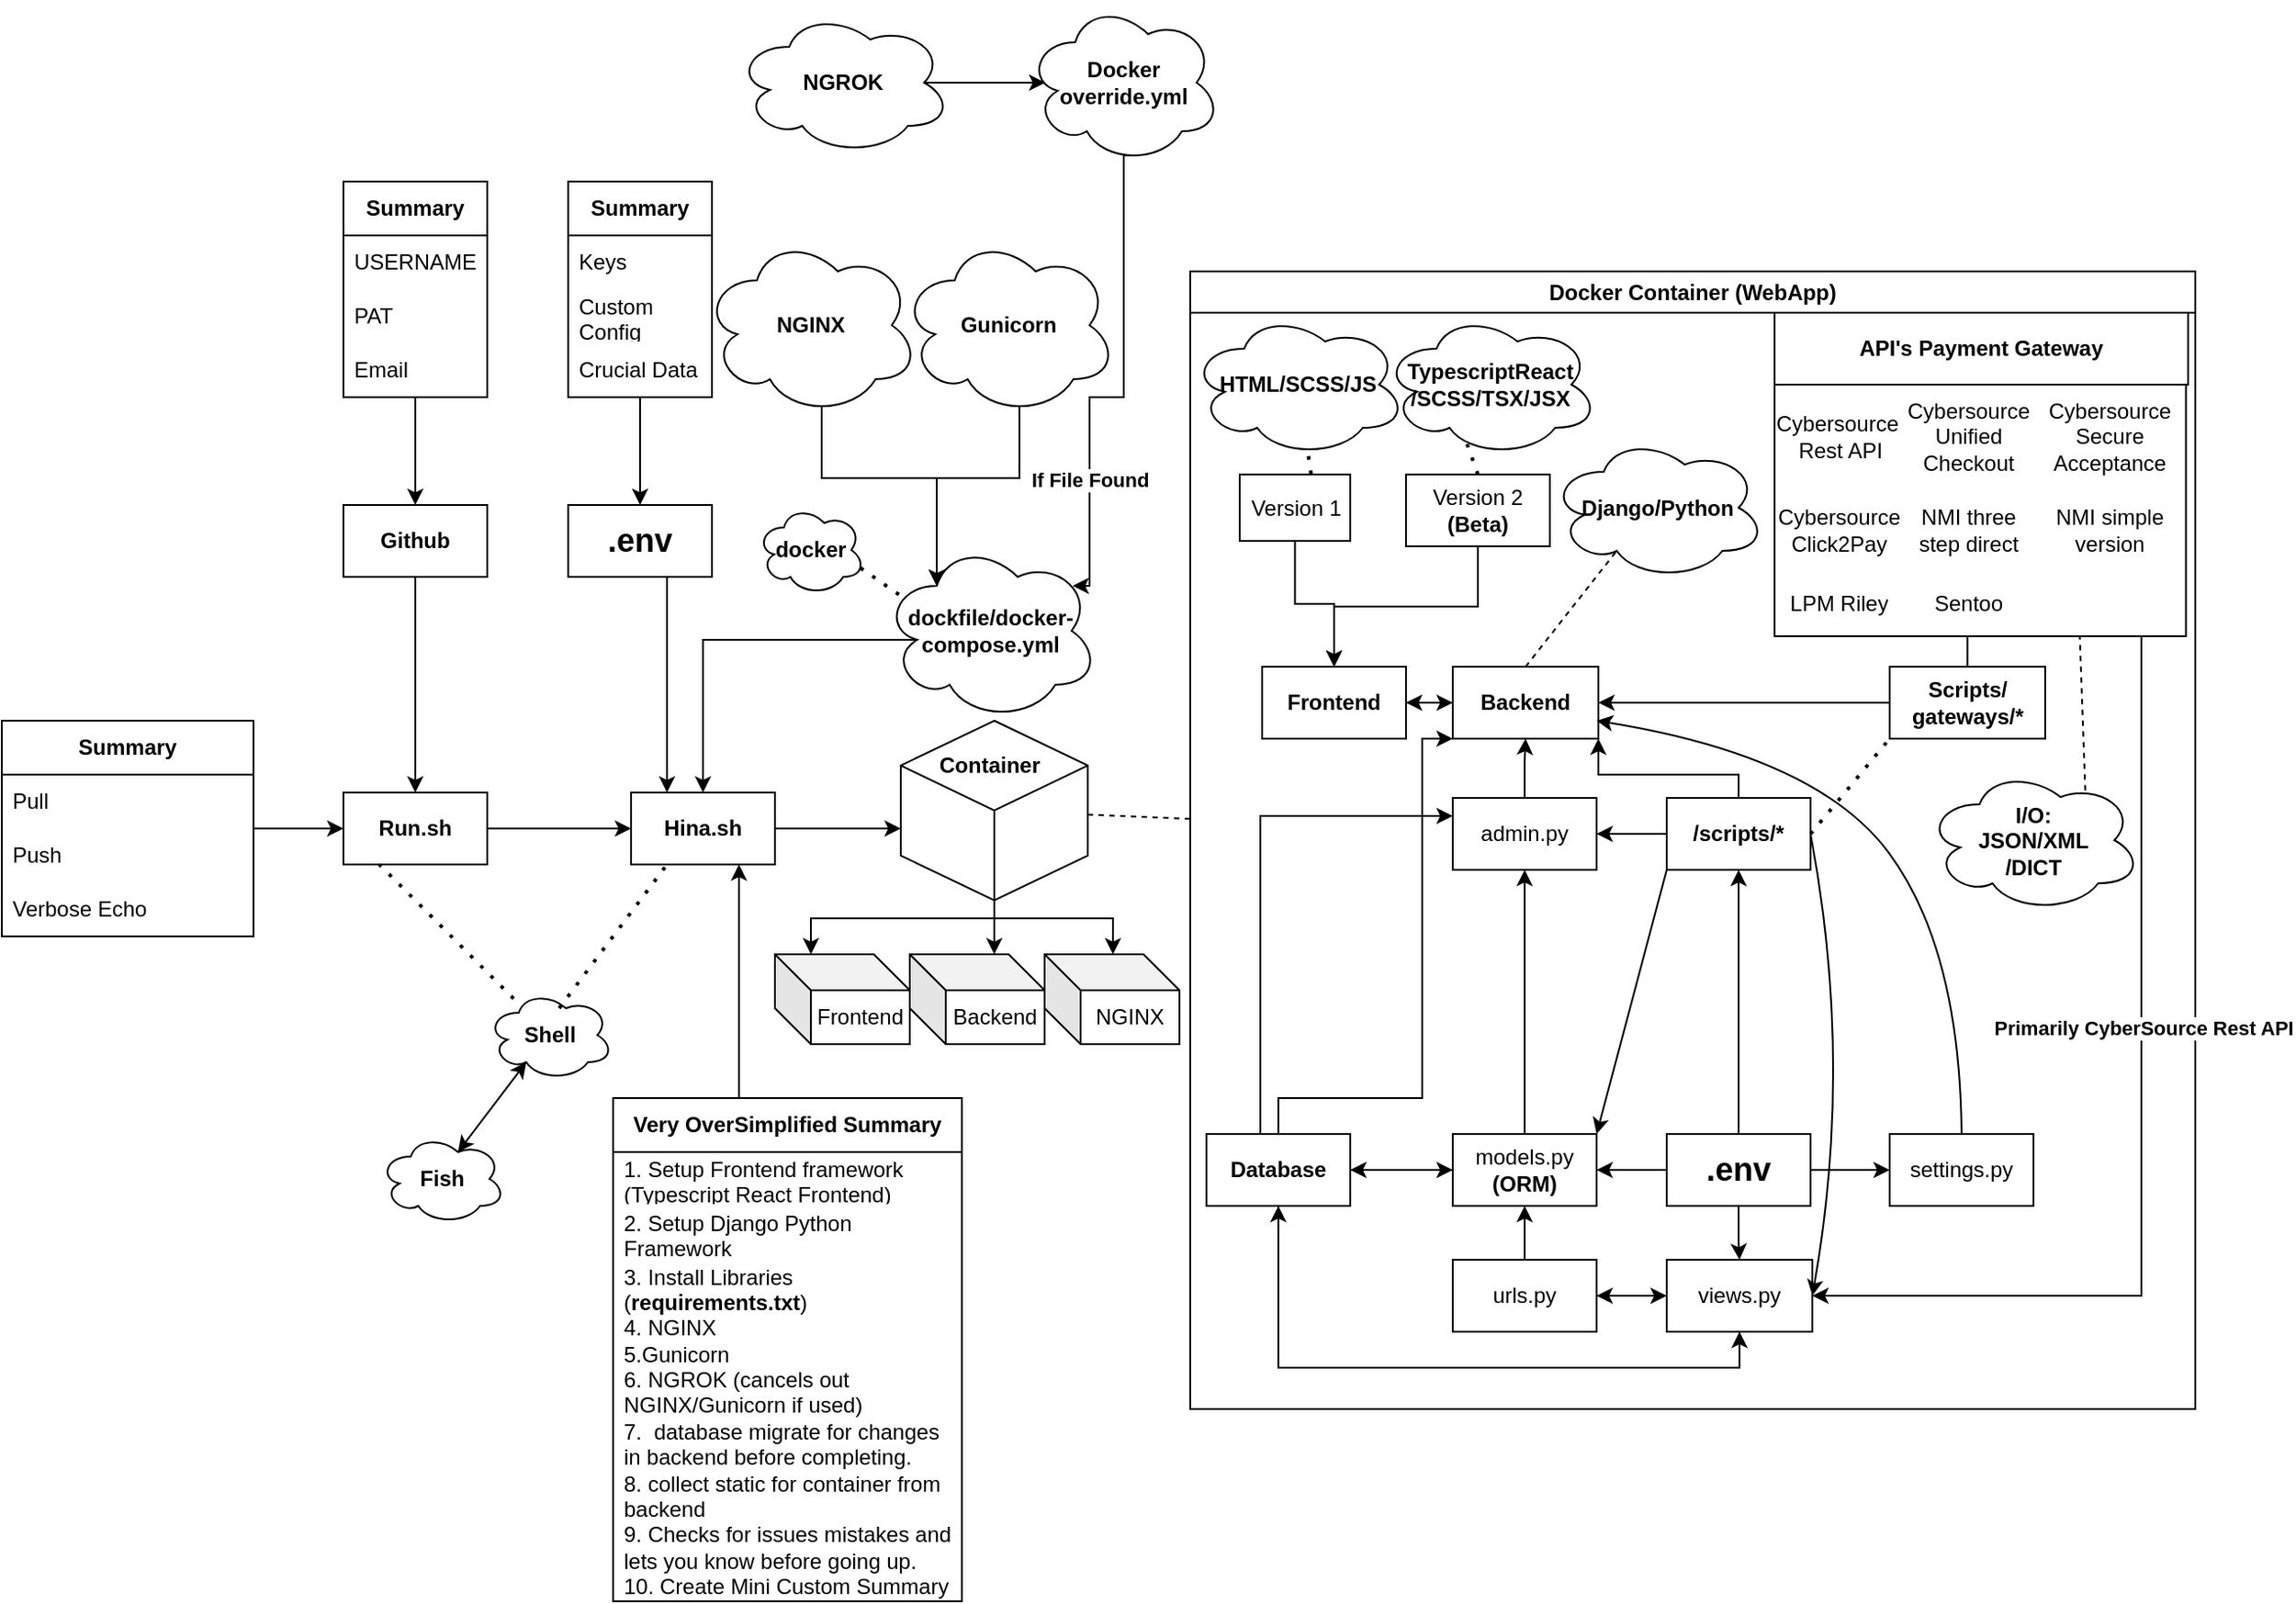 <mxfile version="24.9.0">
  <diagram name="Page-1" id="5XQCCtlT2cZZVClSk08m">
    <mxGraphModel dx="2107" dy="618" grid="1" gridSize="10" guides="1" tooltips="1" connect="1" arrows="1" fold="1" page="1" pageScale="1" pageWidth="850" pageHeight="1100" math="0" shadow="0">
      <root>
        <mxCell id="0" />
        <mxCell id="1" parent="0" />
        <mxCell id="FwX_ngY_f6qnITPpui5Y-27" style="edgeStyle=orthogonalEdgeStyle;rounded=0;orthogonalLoop=1;jettySize=auto;html=1;entryX=0.25;entryY=0;entryDx=0;entryDy=0;" edge="1" parent="1" source="FwX_ngY_f6qnITPpui5Y-18" target="FwX_ngY_f6qnITPpui5Y-150">
          <mxGeometry relative="1" as="geometry">
            <mxPoint x="-457" y="471" as="targetPoint" />
            <Array as="points">
              <mxPoint x="-450" y="430" />
              <mxPoint x="-450" y="430" />
            </Array>
          </mxGeometry>
        </mxCell>
        <mxCell id="FwX_ngY_f6qnITPpui5Y-18" value="&lt;div&gt;&lt;b&gt;&lt;font style=&quot;font-size: 18px;&quot;&gt;.env&lt;/font&gt;&lt;/b&gt;&lt;/div&gt;" style="rounded=0;whiteSpace=wrap;html=1;" vertex="1" parent="1">
          <mxGeometry x="-505" y="310" width="80" height="40" as="geometry" />
        </mxCell>
        <mxCell id="FwX_ngY_f6qnITPpui5Y-21" style="edgeStyle=orthogonalEdgeStyle;rounded=0;orthogonalLoop=1;jettySize=auto;html=1;" edge="1" parent="1" source="FwX_ngY_f6qnITPpui5Y-19">
          <mxGeometry relative="1" as="geometry">
            <mxPoint x="-470" y="490" as="targetPoint" />
          </mxGeometry>
        </mxCell>
        <mxCell id="FwX_ngY_f6qnITPpui5Y-19" value="&lt;b&gt;Run.sh&lt;/b&gt;" style="rounded=0;whiteSpace=wrap;html=1;" vertex="1" parent="1">
          <mxGeometry x="-630" y="470" width="80" height="40" as="geometry" />
        </mxCell>
        <mxCell id="FwX_ngY_f6qnITPpui5Y-203" style="edgeStyle=orthogonalEdgeStyle;rounded=0;orthogonalLoop=1;jettySize=auto;html=1;entryX=0.5;entryY=0;entryDx=0;entryDy=0;" edge="1" parent="1" source="FwX_ngY_f6qnITPpui5Y-20" target="FwX_ngY_f6qnITPpui5Y-19">
          <mxGeometry relative="1" as="geometry">
            <mxPoint x="-450" y="470" as="targetPoint" />
          </mxGeometry>
        </mxCell>
        <mxCell id="FwX_ngY_f6qnITPpui5Y-20" value="&lt;div&gt;&lt;b&gt;Github&lt;/b&gt;&lt;/div&gt;" style="rounded=0;whiteSpace=wrap;html=1;" vertex="1" parent="1">
          <mxGeometry x="-630" y="310" width="80" height="40" as="geometry" />
        </mxCell>
        <mxCell id="FwX_ngY_f6qnITPpui5Y-198" style="edgeStyle=orthogonalEdgeStyle;rounded=0;orthogonalLoop=1;jettySize=auto;html=1;entryX=0.75;entryY=1;entryDx=0;entryDy=0;" edge="1" parent="1" source="FwX_ngY_f6qnITPpui5Y-31" target="FwX_ngY_f6qnITPpui5Y-150">
          <mxGeometry relative="1" as="geometry">
            <Array as="points">
              <mxPoint x="-410" y="580" />
              <mxPoint x="-410" y="580" />
            </Array>
          </mxGeometry>
        </mxCell>
        <mxCell id="FwX_ngY_f6qnITPpui5Y-31" value="&lt;b&gt;Very OverSimplified Summary&lt;/b&gt;" style="swimlane;fontStyle=0;childLayout=stackLayout;horizontal=1;startSize=30;horizontalStack=0;resizeParent=1;resizeParentMax=0;resizeLast=0;collapsible=1;marginBottom=0;whiteSpace=wrap;html=1;" vertex="1" parent="1">
          <mxGeometry x="-480" y="640" width="194" height="280" as="geometry" />
        </mxCell>
        <mxCell id="FwX_ngY_f6qnITPpui5Y-32" value="1. Setup Frontend framework (Typescript React Frontend)" style="text;strokeColor=none;fillColor=none;align=left;verticalAlign=middle;spacingLeft=4;spacingRight=4;overflow=hidden;points=[[0,0.5],[1,0.5]];portConstraint=eastwest;rotatable=0;whiteSpace=wrap;html=1;" vertex="1" parent="FwX_ngY_f6qnITPpui5Y-31">
          <mxGeometry y="30" width="194" height="30" as="geometry" />
        </mxCell>
        <mxCell id="FwX_ngY_f6qnITPpui5Y-33" value="2. Setup Django Python Framework" style="text;strokeColor=none;fillColor=none;align=left;verticalAlign=middle;spacingLeft=4;spacingRight=4;overflow=hidden;points=[[0,0.5],[1,0.5]];portConstraint=eastwest;rotatable=0;whiteSpace=wrap;html=1;" vertex="1" parent="FwX_ngY_f6qnITPpui5Y-31">
          <mxGeometry y="60" width="194" height="30" as="geometry" />
        </mxCell>
        <mxCell id="FwX_ngY_f6qnITPpui5Y-34" value="3. Install Libraries (&lt;b&gt;requirements.txt&lt;/b&gt;)&lt;br&gt;4. NGINX&lt;div&gt;5.Gunicorn&lt;/div&gt;&lt;div&gt;6. NGROK (cancels out NGINX/Gunicorn if used)&lt;/div&gt;&lt;div&gt;7.&amp;nbsp;&lt;span style=&quot;background-color: initial;&quot;&gt;&amp;nbsp;&lt;/span&gt;&lt;span style=&quot;background-color: initial;&quot;&gt;database migrate for changes in backend before completing.&lt;/span&gt;&lt;/div&gt;&lt;div&gt;8. collect static for container from backend&lt;/div&gt;&lt;div&gt;9. Checks for issues mistakes and lets you know before going up.&lt;/div&gt;&lt;div&gt;&lt;span style=&quot;background-color: initial;&quot;&gt;10. Create Mini Custom Summary at the end.&lt;/span&gt;&lt;/div&gt;" style="text;strokeColor=none;fillColor=none;align=left;verticalAlign=middle;spacingLeft=4;spacingRight=4;overflow=hidden;points=[[0,0.5],[1,0.5]];portConstraint=eastwest;rotatable=0;whiteSpace=wrap;html=1;" vertex="1" parent="FwX_ngY_f6qnITPpui5Y-31">
          <mxGeometry y="90" width="194" height="190" as="geometry" />
        </mxCell>
        <mxCell id="FwX_ngY_f6qnITPpui5Y-38" value="Docker Container (WebApp)" style="swimlane;whiteSpace=wrap;html=1;" vertex="1" parent="1">
          <mxGeometry x="-159" y="180" width="559" height="633" as="geometry" />
        </mxCell>
        <mxCell id="FwX_ngY_f6qnITPpui5Y-135" style="edgeStyle=orthogonalEdgeStyle;rounded=0;orthogonalLoop=1;jettySize=auto;html=1;" edge="1" parent="FwX_ngY_f6qnITPpui5Y-38" source="FwX_ngY_f6qnITPpui5Y-2" target="FwX_ngY_f6qnITPpui5Y-4">
          <mxGeometry relative="1" as="geometry" />
        </mxCell>
        <mxCell id="FwX_ngY_f6qnITPpui5Y-2" value="&lt;div&gt;Version 2&lt;br&gt;&lt;b&gt;(Beta)&lt;/b&gt;&lt;/div&gt;" style="rounded=0;whiteSpace=wrap;html=1;" vertex="1" parent="FwX_ngY_f6qnITPpui5Y-38">
          <mxGeometry x="120" y="113" width="80" height="40" as="geometry" />
        </mxCell>
        <mxCell id="FwX_ngY_f6qnITPpui5Y-140" style="edgeStyle=orthogonalEdgeStyle;rounded=0;orthogonalLoop=1;jettySize=auto;html=1;entryX=0;entryY=0.5;entryDx=0;entryDy=0;" edge="1" parent="FwX_ngY_f6qnITPpui5Y-38" source="FwX_ngY_f6qnITPpui5Y-4" target="FwX_ngY_f6qnITPpui5Y-8">
          <mxGeometry relative="1" as="geometry" />
        </mxCell>
        <mxCell id="FwX_ngY_f6qnITPpui5Y-4" value="&lt;b&gt;Frontend&lt;br&gt;&lt;/b&gt;" style="rounded=0;whiteSpace=wrap;html=1;" vertex="1" parent="FwX_ngY_f6qnITPpui5Y-38">
          <mxGeometry x="40" y="220" width="80" height="40" as="geometry" />
        </mxCell>
        <mxCell id="FwX_ngY_f6qnITPpui5Y-136" style="edgeStyle=orthogonalEdgeStyle;rounded=0;orthogonalLoop=1;jettySize=auto;html=1;entryX=0.5;entryY=0;entryDx=0;entryDy=0;" edge="1" parent="FwX_ngY_f6qnITPpui5Y-38" source="FwX_ngY_f6qnITPpui5Y-5" target="FwX_ngY_f6qnITPpui5Y-4">
          <mxGeometry relative="1" as="geometry" />
        </mxCell>
        <mxCell id="FwX_ngY_f6qnITPpui5Y-5" value="&lt;div&gt;Version 1&lt;/div&gt;" style="rounded=0;whiteSpace=wrap;html=1;" vertex="1" parent="FwX_ngY_f6qnITPpui5Y-38">
          <mxGeometry x="27.5" y="113" width="61.5" height="37" as="geometry" />
        </mxCell>
        <mxCell id="FwX_ngY_f6qnITPpui5Y-111" style="edgeStyle=orthogonalEdgeStyle;rounded=0;orthogonalLoop=1;jettySize=auto;html=1;entryX=0.5;entryY=1;entryDx=0;entryDy=0;" edge="1" parent="FwX_ngY_f6qnITPpui5Y-38" source="FwX_ngY_f6qnITPpui5Y-7" target="FwX_ngY_f6qnITPpui5Y-15">
          <mxGeometry relative="1" as="geometry" />
        </mxCell>
        <mxCell id="FwX_ngY_f6qnITPpui5Y-112" style="edgeStyle=orthogonalEdgeStyle;rounded=0;orthogonalLoop=1;jettySize=auto;html=1;" edge="1" parent="FwX_ngY_f6qnITPpui5Y-38" source="FwX_ngY_f6qnITPpui5Y-7" target="FwX_ngY_f6qnITPpui5Y-106">
          <mxGeometry relative="1" as="geometry" />
        </mxCell>
        <mxCell id="FwX_ngY_f6qnITPpui5Y-7" value="urls.py" style="rounded=0;whiteSpace=wrap;html=1;" vertex="1" parent="FwX_ngY_f6qnITPpui5Y-38">
          <mxGeometry x="146" y="550" width="80" height="40" as="geometry" />
        </mxCell>
        <mxCell id="FwX_ngY_f6qnITPpui5Y-141" style="edgeStyle=orthogonalEdgeStyle;rounded=0;orthogonalLoop=1;jettySize=auto;html=1;entryX=1;entryY=0.5;entryDx=0;entryDy=0;" edge="1" parent="FwX_ngY_f6qnITPpui5Y-38" source="FwX_ngY_f6qnITPpui5Y-8" target="FwX_ngY_f6qnITPpui5Y-4">
          <mxGeometry relative="1" as="geometry" />
        </mxCell>
        <mxCell id="FwX_ngY_f6qnITPpui5Y-8" value="&lt;div&gt;&lt;b&gt;Backend&lt;/b&gt;&lt;/div&gt;" style="rounded=0;whiteSpace=wrap;html=1;" vertex="1" parent="FwX_ngY_f6qnITPpui5Y-38">
          <mxGeometry x="146" y="220" width="81" height="40" as="geometry" />
        </mxCell>
        <mxCell id="FwX_ngY_f6qnITPpui5Y-133" style="edgeStyle=orthogonalEdgeStyle;rounded=0;orthogonalLoop=1;jettySize=auto;html=1;" edge="1" parent="FwX_ngY_f6qnITPpui5Y-38" source="FwX_ngY_f6qnITPpui5Y-9" target="FwX_ngY_f6qnITPpui5Y-8">
          <mxGeometry relative="1" as="geometry" />
        </mxCell>
        <mxCell id="FwX_ngY_f6qnITPpui5Y-145" value="" style="edgeStyle=orthogonalEdgeStyle;rounded=0;orthogonalLoop=1;jettySize=auto;html=1;" edge="1" parent="FwX_ngY_f6qnITPpui5Y-38" source="FwX_ngY_f6qnITPpui5Y-9">
          <mxGeometry relative="1" as="geometry">
            <mxPoint x="432.286" y="150" as="targetPoint" />
          </mxGeometry>
        </mxCell>
        <mxCell id="FwX_ngY_f6qnITPpui5Y-9" value="&lt;div&gt;&lt;b&gt;Scripts/&lt;/b&gt;&lt;/div&gt;&lt;div&gt;&lt;b&gt;gateways/*&lt;/b&gt;&lt;/div&gt;" style="rounded=0;whiteSpace=wrap;html=1;" vertex="1" parent="FwX_ngY_f6qnITPpui5Y-38">
          <mxGeometry x="389" y="220" width="86.5" height="40" as="geometry" />
        </mxCell>
        <mxCell id="FwX_ngY_f6qnITPpui5Y-98" style="edgeStyle=orthogonalEdgeStyle;rounded=0;orthogonalLoop=1;jettySize=auto;html=1;entryX=0.5;entryY=1;entryDx=0;entryDy=0;" edge="1" parent="FwX_ngY_f6qnITPpui5Y-38" source="FwX_ngY_f6qnITPpui5Y-15" target="FwX_ngY_f6qnITPpui5Y-97">
          <mxGeometry relative="1" as="geometry" />
        </mxCell>
        <mxCell id="FwX_ngY_f6qnITPpui5Y-104" style="edgeStyle=orthogonalEdgeStyle;rounded=0;orthogonalLoop=1;jettySize=auto;html=1;entryX=1;entryY=0.5;entryDx=0;entryDy=0;" edge="1" parent="FwX_ngY_f6qnITPpui5Y-38" source="FwX_ngY_f6qnITPpui5Y-15" target="FwX_ngY_f6qnITPpui5Y-17">
          <mxGeometry relative="1" as="geometry" />
        </mxCell>
        <mxCell id="FwX_ngY_f6qnITPpui5Y-15" value="&lt;div&gt;models.py&lt;br&gt;&lt;b&gt;(ORM)&lt;/b&gt;&lt;br&gt;&lt;/div&gt;" style="rounded=0;whiteSpace=wrap;html=1;" vertex="1" parent="FwX_ngY_f6qnITPpui5Y-38">
          <mxGeometry x="146" y="480" width="80" height="40" as="geometry" />
        </mxCell>
        <mxCell id="FwX_ngY_f6qnITPpui5Y-77" value="" style="group" vertex="1" connectable="0" parent="FwX_ngY_f6qnITPpui5Y-38">
          <mxGeometry x="299" y="23" width="230" height="190" as="geometry" />
        </mxCell>
        <mxCell id="FwX_ngY_f6qnITPpui5Y-12" value="&lt;div&gt;&lt;b&gt;API&#39;s Payment Gateway&lt;/b&gt;&lt;/div&gt;" style="rounded=0;whiteSpace=wrap;html=1;" vertex="1" parent="FwX_ngY_f6qnITPpui5Y-77">
          <mxGeometry x="26" width="230.0" height="40" as="geometry" />
        </mxCell>
        <mxCell id="FwX_ngY_f6qnITPpui5Y-64" value="" style="shape=table;html=1;whiteSpace=wrap;startSize=0;container=1;collapsible=0;childLayout=tableLayout;columnLines=0;rowLines=0;fontSize=16;strokeColor=default;" vertex="1" parent="FwX_ngY_f6qnITPpui5Y-77">
          <mxGeometry x="26" y="40" width="228.796" height="140" as="geometry" />
        </mxCell>
        <mxCell id="FwX_ngY_f6qnITPpui5Y-65" value="" style="shape=tableRow;horizontal=0;startSize=0;swimlaneHead=0;swimlaneBody=0;top=0;left=0;bottom=0;right=0;collapsible=0;dropTarget=0;fillColor=none;points=[[0,0.5],[1,0.5]];portConstraint=eastwest;fontSize=16;strokeColor=inherit;" vertex="1" parent="FwX_ngY_f6qnITPpui5Y-64">
          <mxGeometry width="228.796" height="58" as="geometry" />
        </mxCell>
        <mxCell id="FwX_ngY_f6qnITPpui5Y-66" value="Cybersource&amp;nbsp;&lt;div&gt;Rest API&lt;/div&gt;" style="shape=partialRectangle;html=1;whiteSpace=wrap;connectable=0;fillColor=none;top=0;left=0;bottom=0;right=0;overflow=hidden;fontSize=12;strokeColor=inherit;" vertex="1" parent="FwX_ngY_f6qnITPpui5Y-65">
          <mxGeometry width="72" height="58" as="geometry">
            <mxRectangle width="72" height="58" as="alternateBounds" />
          </mxGeometry>
        </mxCell>
        <mxCell id="FwX_ngY_f6qnITPpui5Y-67" value="Cybersource Unified Checkout" style="shape=partialRectangle;html=1;whiteSpace=wrap;connectable=0;fillColor=none;top=0;left=0;bottom=0;right=0;overflow=hidden;fontSize=12;strokeColor=inherit;" vertex="1" parent="FwX_ngY_f6qnITPpui5Y-65">
          <mxGeometry x="72" width="72" height="58" as="geometry">
            <mxRectangle width="72" height="58" as="alternateBounds" />
          </mxGeometry>
        </mxCell>
        <mxCell id="FwX_ngY_f6qnITPpui5Y-68" value="Cybersource Secure Acceptance" style="shape=partialRectangle;html=1;whiteSpace=wrap;connectable=0;fillColor=none;top=0;left=0;bottom=0;right=0;overflow=hidden;fontSize=12;strokeColor=inherit;" vertex="1" parent="FwX_ngY_f6qnITPpui5Y-65">
          <mxGeometry x="144" width="85" height="58" as="geometry">
            <mxRectangle width="85" height="58" as="alternateBounds" />
          </mxGeometry>
        </mxCell>
        <mxCell id="FwX_ngY_f6qnITPpui5Y-69" value="" style="shape=tableRow;horizontal=0;startSize=0;swimlaneHead=0;swimlaneBody=0;top=0;left=0;bottom=0;right=0;collapsible=0;dropTarget=0;fillColor=none;points=[[0,0.5],[1,0.5]];portConstraint=eastwest;fontSize=16;strokeColor=inherit;" vertex="1" parent="FwX_ngY_f6qnITPpui5Y-64">
          <mxGeometry y="58" width="228.796" height="46" as="geometry" />
        </mxCell>
        <mxCell id="FwX_ngY_f6qnITPpui5Y-70" value="Cybersource Click2Pay" style="shape=partialRectangle;html=1;whiteSpace=wrap;connectable=0;fillColor=none;top=0;left=0;bottom=0;right=0;overflow=hidden;fontSize=12;strokeColor=inherit;" vertex="1" parent="FwX_ngY_f6qnITPpui5Y-69">
          <mxGeometry width="72" height="46" as="geometry">
            <mxRectangle width="72" height="46" as="alternateBounds" />
          </mxGeometry>
        </mxCell>
        <mxCell id="FwX_ngY_f6qnITPpui5Y-71" value="NMI three step direct" style="shape=partialRectangle;html=1;whiteSpace=wrap;connectable=0;fillColor=none;top=0;left=0;bottom=0;right=0;overflow=hidden;fontSize=12;strokeColor=inherit;" vertex="1" parent="FwX_ngY_f6qnITPpui5Y-69">
          <mxGeometry x="72" width="72" height="46" as="geometry">
            <mxRectangle width="72" height="46" as="alternateBounds" />
          </mxGeometry>
        </mxCell>
        <mxCell id="FwX_ngY_f6qnITPpui5Y-72" value="NMI simple version" style="shape=partialRectangle;html=1;whiteSpace=wrap;connectable=0;fillColor=none;top=0;left=0;bottom=0;right=0;overflow=hidden;fontSize=12;strokeColor=inherit;" vertex="1" parent="FwX_ngY_f6qnITPpui5Y-69">
          <mxGeometry x="144" width="85" height="46" as="geometry">
            <mxRectangle width="85" height="46" as="alternateBounds" />
          </mxGeometry>
        </mxCell>
        <mxCell id="FwX_ngY_f6qnITPpui5Y-73" value="" style="shape=tableRow;horizontal=0;startSize=0;swimlaneHead=0;swimlaneBody=0;top=0;left=0;bottom=0;right=0;collapsible=0;dropTarget=0;fillColor=none;points=[[0,0.5],[1,0.5]];portConstraint=eastwest;fontSize=16;strokeColor=inherit;" vertex="1" parent="FwX_ngY_f6qnITPpui5Y-64">
          <mxGeometry y="104" width="228.796" height="36" as="geometry" />
        </mxCell>
        <mxCell id="FwX_ngY_f6qnITPpui5Y-74" value="LPM Riley" style="shape=partialRectangle;html=1;whiteSpace=wrap;connectable=0;fillColor=none;top=0;left=0;bottom=0;right=0;overflow=hidden;fontSize=12;strokeColor=inherit;" vertex="1" parent="FwX_ngY_f6qnITPpui5Y-73">
          <mxGeometry width="72" height="36" as="geometry">
            <mxRectangle width="72" height="36" as="alternateBounds" />
          </mxGeometry>
        </mxCell>
        <mxCell id="FwX_ngY_f6qnITPpui5Y-75" value="Sentoo" style="shape=partialRectangle;html=1;whiteSpace=wrap;connectable=0;fillColor=none;top=0;left=0;bottom=0;right=0;overflow=hidden;fontSize=12;strokeColor=inherit;" vertex="1" parent="FwX_ngY_f6qnITPpui5Y-73">
          <mxGeometry x="72" width="72" height="36" as="geometry">
            <mxRectangle width="72" height="36" as="alternateBounds" />
          </mxGeometry>
        </mxCell>
        <mxCell id="FwX_ngY_f6qnITPpui5Y-76" value="" style="shape=partialRectangle;html=1;whiteSpace=wrap;connectable=0;fillColor=none;top=0;left=0;bottom=0;right=0;overflow=hidden;fontSize=12;strokeColor=inherit;" vertex="1" parent="FwX_ngY_f6qnITPpui5Y-73">
          <mxGeometry x="144" width="85" height="36" as="geometry">
            <mxRectangle width="85" height="36" as="alternateBounds" />
          </mxGeometry>
        </mxCell>
        <mxCell id="FwX_ngY_f6qnITPpui5Y-103" style="edgeStyle=orthogonalEdgeStyle;rounded=0;orthogonalLoop=1;jettySize=auto;html=1;entryX=0;entryY=0.5;entryDx=0;entryDy=0;" edge="1" parent="FwX_ngY_f6qnITPpui5Y-38" source="FwX_ngY_f6qnITPpui5Y-17" target="FwX_ngY_f6qnITPpui5Y-15">
          <mxGeometry relative="1" as="geometry" />
        </mxCell>
        <mxCell id="FwX_ngY_f6qnITPpui5Y-182" style="edgeStyle=orthogonalEdgeStyle;rounded=0;orthogonalLoop=1;jettySize=auto;html=1;entryX=0.5;entryY=1;entryDx=0;entryDy=0;" edge="1" parent="FwX_ngY_f6qnITPpui5Y-38" source="FwX_ngY_f6qnITPpui5Y-17" target="FwX_ngY_f6qnITPpui5Y-106">
          <mxGeometry relative="1" as="geometry">
            <Array as="points">
              <mxPoint x="49" y="610" />
              <mxPoint x="306" y="610" />
            </Array>
          </mxGeometry>
        </mxCell>
        <mxCell id="FwX_ngY_f6qnITPpui5Y-183" style="edgeStyle=orthogonalEdgeStyle;rounded=0;orthogonalLoop=1;jettySize=auto;html=1;entryX=0;entryY=0.25;entryDx=0;entryDy=0;" edge="1" parent="FwX_ngY_f6qnITPpui5Y-38" source="FwX_ngY_f6qnITPpui5Y-17" target="FwX_ngY_f6qnITPpui5Y-97">
          <mxGeometry relative="1" as="geometry">
            <Array as="points">
              <mxPoint x="39" y="303" />
            </Array>
          </mxGeometry>
        </mxCell>
        <mxCell id="FwX_ngY_f6qnITPpui5Y-184" style="edgeStyle=orthogonalEdgeStyle;rounded=0;orthogonalLoop=1;jettySize=auto;html=1;entryX=0;entryY=1;entryDx=0;entryDy=0;" edge="1" parent="FwX_ngY_f6qnITPpui5Y-38" source="FwX_ngY_f6qnITPpui5Y-17" target="FwX_ngY_f6qnITPpui5Y-8">
          <mxGeometry relative="1" as="geometry">
            <Array as="points">
              <mxPoint x="49" y="460" />
              <mxPoint x="129" y="460" />
              <mxPoint x="129" y="260" />
            </Array>
          </mxGeometry>
        </mxCell>
        <mxCell id="FwX_ngY_f6qnITPpui5Y-17" value="&lt;b&gt;Database&lt;/b&gt;" style="rounded=0;whiteSpace=wrap;html=1;" vertex="1" parent="FwX_ngY_f6qnITPpui5Y-38">
          <mxGeometry x="9" y="480" width="80" height="40" as="geometry" />
        </mxCell>
        <mxCell id="FwX_ngY_f6qnITPpui5Y-110" style="edgeStyle=orthogonalEdgeStyle;rounded=0;orthogonalLoop=1;jettySize=auto;html=1;entryX=0.5;entryY=1;entryDx=0;entryDy=0;" edge="1" parent="FwX_ngY_f6qnITPpui5Y-38" source="FwX_ngY_f6qnITPpui5Y-97" target="FwX_ngY_f6qnITPpui5Y-8">
          <mxGeometry relative="1" as="geometry" />
        </mxCell>
        <mxCell id="FwX_ngY_f6qnITPpui5Y-97" value="&lt;div&gt;admin.py&lt;/div&gt;" style="rounded=0;whiteSpace=wrap;html=1;" vertex="1" parent="FwX_ngY_f6qnITPpui5Y-38">
          <mxGeometry x="146" y="293" width="80" height="40" as="geometry" />
        </mxCell>
        <mxCell id="FwX_ngY_f6qnITPpui5Y-114" style="edgeStyle=orthogonalEdgeStyle;rounded=0;orthogonalLoop=1;jettySize=auto;html=1;entryX=1;entryY=0.5;entryDx=0;entryDy=0;" edge="1" parent="FwX_ngY_f6qnITPpui5Y-38" source="FwX_ngY_f6qnITPpui5Y-101" target="FwX_ngY_f6qnITPpui5Y-15">
          <mxGeometry relative="1" as="geometry" />
        </mxCell>
        <mxCell id="FwX_ngY_f6qnITPpui5Y-115" style="edgeStyle=orthogonalEdgeStyle;rounded=0;orthogonalLoop=1;jettySize=auto;html=1;entryX=0.5;entryY=0;entryDx=0;entryDy=0;" edge="1" parent="FwX_ngY_f6qnITPpui5Y-38" source="FwX_ngY_f6qnITPpui5Y-101" target="FwX_ngY_f6qnITPpui5Y-106">
          <mxGeometry relative="1" as="geometry" />
        </mxCell>
        <mxCell id="FwX_ngY_f6qnITPpui5Y-116" value="" style="edgeStyle=orthogonalEdgeStyle;rounded=0;orthogonalLoop=1;jettySize=auto;html=1;" edge="1" parent="FwX_ngY_f6qnITPpui5Y-38" source="FwX_ngY_f6qnITPpui5Y-101" target="FwX_ngY_f6qnITPpui5Y-108">
          <mxGeometry relative="1" as="geometry" />
        </mxCell>
        <mxCell id="FwX_ngY_f6qnITPpui5Y-120" value="" style="edgeStyle=orthogonalEdgeStyle;rounded=0;orthogonalLoop=1;jettySize=auto;html=1;" edge="1" parent="FwX_ngY_f6qnITPpui5Y-38" source="FwX_ngY_f6qnITPpui5Y-101" target="FwX_ngY_f6qnITPpui5Y-107">
          <mxGeometry relative="1" as="geometry">
            <mxPoint x="385" y="500" as="targetPoint" />
          </mxGeometry>
        </mxCell>
        <mxCell id="FwX_ngY_f6qnITPpui5Y-101" value="&lt;div&gt;&lt;b&gt;&lt;font style=&quot;font-size: 18px;&quot;&gt;.env&lt;/font&gt;&lt;/b&gt;&lt;/div&gt;" style="rounded=0;whiteSpace=wrap;html=1;" vertex="1" parent="FwX_ngY_f6qnITPpui5Y-38">
          <mxGeometry x="265" y="480" width="80" height="40" as="geometry" />
        </mxCell>
        <mxCell id="FwX_ngY_f6qnITPpui5Y-113" style="edgeStyle=orthogonalEdgeStyle;rounded=0;orthogonalLoop=1;jettySize=auto;html=1;entryX=1;entryY=0.5;entryDx=0;entryDy=0;" edge="1" parent="FwX_ngY_f6qnITPpui5Y-38" source="FwX_ngY_f6qnITPpui5Y-106" target="FwX_ngY_f6qnITPpui5Y-7">
          <mxGeometry relative="1" as="geometry" />
        </mxCell>
        <mxCell id="FwX_ngY_f6qnITPpui5Y-181" style="edgeStyle=orthogonalEdgeStyle;rounded=0;orthogonalLoop=1;jettySize=auto;html=1;entryX=0.5;entryY=1;entryDx=0;entryDy=0;" edge="1" parent="FwX_ngY_f6qnITPpui5Y-38" source="FwX_ngY_f6qnITPpui5Y-106" target="FwX_ngY_f6qnITPpui5Y-17">
          <mxGeometry relative="1" as="geometry">
            <Array as="points">
              <mxPoint x="306" y="610" />
              <mxPoint x="49" y="610" />
            </Array>
          </mxGeometry>
        </mxCell>
        <mxCell id="FwX_ngY_f6qnITPpui5Y-106" value="&lt;div&gt;views.py&lt;/div&gt;" style="rounded=0;whiteSpace=wrap;html=1;" vertex="1" parent="FwX_ngY_f6qnITPpui5Y-38">
          <mxGeometry x="265" y="550" width="81" height="40" as="geometry" />
        </mxCell>
        <mxCell id="FwX_ngY_f6qnITPpui5Y-107" value="&lt;div&gt;settings.py&lt;/div&gt;" style="rounded=0;whiteSpace=wrap;html=1;" vertex="1" parent="FwX_ngY_f6qnITPpui5Y-38">
          <mxGeometry x="389" y="480" width="80" height="40" as="geometry" />
        </mxCell>
        <mxCell id="FwX_ngY_f6qnITPpui5Y-117" value="" style="edgeStyle=orthogonalEdgeStyle;rounded=0;orthogonalLoop=1;jettySize=auto;html=1;" edge="1" parent="FwX_ngY_f6qnITPpui5Y-38" source="FwX_ngY_f6qnITPpui5Y-108" target="FwX_ngY_f6qnITPpui5Y-97">
          <mxGeometry relative="1" as="geometry" />
        </mxCell>
        <mxCell id="FwX_ngY_f6qnITPpui5Y-185" style="edgeStyle=orthogonalEdgeStyle;rounded=0;orthogonalLoop=1;jettySize=auto;html=1;entryX=1;entryY=1;entryDx=0;entryDy=0;" edge="1" parent="FwX_ngY_f6qnITPpui5Y-38" source="FwX_ngY_f6qnITPpui5Y-108" target="FwX_ngY_f6qnITPpui5Y-8">
          <mxGeometry relative="1" as="geometry">
            <Array as="points">
              <mxPoint x="305" y="280" />
              <mxPoint x="227" y="280" />
            </Array>
          </mxGeometry>
        </mxCell>
        <mxCell id="FwX_ngY_f6qnITPpui5Y-108" value="&lt;div&gt;&lt;b&gt;/scripts/*&lt;/b&gt;&lt;/div&gt;" style="rounded=0;whiteSpace=wrap;html=1;" vertex="1" parent="FwX_ngY_f6qnITPpui5Y-38">
          <mxGeometry x="265" y="293" width="80" height="40" as="geometry" />
        </mxCell>
        <mxCell id="FwX_ngY_f6qnITPpui5Y-119" value="" style="endArrow=classic;html=1;rounded=0;exitX=0;exitY=1;exitDx=0;exitDy=0;entryX=1;entryY=0;entryDx=0;entryDy=0;" edge="1" parent="FwX_ngY_f6qnITPpui5Y-38" source="FwX_ngY_f6qnITPpui5Y-108" target="FwX_ngY_f6qnITPpui5Y-15">
          <mxGeometry width="50" height="50" relative="1" as="geometry">
            <mxPoint x="255" y="373" as="sourcePoint" />
            <mxPoint x="305" y="323" as="targetPoint" />
          </mxGeometry>
        </mxCell>
        <mxCell id="FwX_ngY_f6qnITPpui5Y-124" value="" style="curved=1;endArrow=classic;html=1;rounded=0;exitX=0.5;exitY=0;exitDx=0;exitDy=0;entryX=0.949;entryY=0.396;entryDx=0;entryDy=0;entryPerimeter=0;" edge="1" parent="FwX_ngY_f6qnITPpui5Y-38" source="FwX_ngY_f6qnITPpui5Y-107">
          <mxGeometry width="50" height="50" relative="1" as="geometry">
            <mxPoint x="428.13" y="494.16" as="sourcePoint" />
            <mxPoint x="225.999" y="250.0" as="targetPoint" />
            <Array as="points">
              <mxPoint x="428.13" y="377.16" />
              <mxPoint x="349" y="270" />
            </Array>
          </mxGeometry>
        </mxCell>
        <mxCell id="FwX_ngY_f6qnITPpui5Y-125" value="&lt;b&gt;HTML/SCSS/JS&lt;/b&gt;" style="ellipse;shape=cloud;whiteSpace=wrap;html=1;" vertex="1" parent="FwX_ngY_f6qnITPpui5Y-38">
          <mxGeometry y="23" width="120" height="80" as="geometry" />
        </mxCell>
        <mxCell id="FwX_ngY_f6qnITPpui5Y-127" value="" style="endArrow=none;dashed=1;html=1;dashPattern=1 3;strokeWidth=2;rounded=0;entryX=0.652;entryY=0.057;entryDx=0;entryDy=0;entryPerimeter=0;" edge="1" parent="FwX_ngY_f6qnITPpui5Y-38" source="FwX_ngY_f6qnITPpui5Y-125" target="FwX_ngY_f6qnITPpui5Y-5">
          <mxGeometry width="50" height="50" relative="1" as="geometry">
            <mxPoint x="-261" y="46" as="sourcePoint" />
            <mxPoint x="60" y="123" as="targetPoint" />
          </mxGeometry>
        </mxCell>
        <mxCell id="FwX_ngY_f6qnITPpui5Y-128" value="&lt;b&gt;TypescriptReact&lt;br&gt;/SCSS/TSX/JSX&lt;/b&gt;" style="ellipse;shape=cloud;whiteSpace=wrap;html=1;" vertex="1" parent="FwX_ngY_f6qnITPpui5Y-38">
          <mxGeometry x="107" y="23" width="120" height="80" as="geometry" />
        </mxCell>
        <mxCell id="FwX_ngY_f6qnITPpui5Y-129" value="" style="endArrow=none;dashed=1;html=1;dashPattern=1 3;strokeWidth=2;rounded=0;entryX=0.387;entryY=0.895;entryDx=0;entryDy=0;entryPerimeter=0;exitX=0.5;exitY=0;exitDx=0;exitDy=0;" edge="1" parent="FwX_ngY_f6qnITPpui5Y-38" source="FwX_ngY_f6qnITPpui5Y-2" target="FwX_ngY_f6qnITPpui5Y-128">
          <mxGeometry width="50" height="50" relative="1" as="geometry">
            <mxPoint x="165" y="133" as="sourcePoint" />
            <mxPoint x="60.5" y="365" as="targetPoint" />
          </mxGeometry>
        </mxCell>
        <mxCell id="FwX_ngY_f6qnITPpui5Y-186" value="" style="endArrow=none;dashed=1;html=1;dashPattern=1 3;strokeWidth=2;rounded=0;exitX=1;exitY=0.5;exitDx=0;exitDy=0;entryX=0;entryY=1;entryDx=0;entryDy=0;" edge="1" parent="FwX_ngY_f6qnITPpui5Y-38" source="FwX_ngY_f6qnITPpui5Y-108" target="FwX_ngY_f6qnITPpui5Y-9">
          <mxGeometry width="50" height="50" relative="1" as="geometry">
            <mxPoint x="349" y="310" as="sourcePoint" />
            <mxPoint x="399" y="260" as="targetPoint" />
          </mxGeometry>
        </mxCell>
        <mxCell id="FwX_ngY_f6qnITPpui5Y-187" value="" style="curved=1;endArrow=classic;html=1;rounded=0;exitX=1;exitY=0.5;exitDx=0;exitDy=0;entryX=1;entryY=0.5;entryDx=0;entryDy=0;" edge="1" parent="FwX_ngY_f6qnITPpui5Y-38" source="FwX_ngY_f6qnITPpui5Y-108" target="FwX_ngY_f6qnITPpui5Y-106">
          <mxGeometry width="50" height="50" relative="1" as="geometry">
            <mxPoint x="439" y="370" as="sourcePoint" />
            <mxPoint x="489" y="320" as="targetPoint" />
            <Array as="points">
              <mxPoint x="369" y="440" />
            </Array>
          </mxGeometry>
        </mxCell>
        <mxCell id="FwX_ngY_f6qnITPpui5Y-188" value="&lt;b&gt;Django/Python&lt;/b&gt;" style="ellipse;shape=cloud;whiteSpace=wrap;html=1;" vertex="1" parent="FwX_ngY_f6qnITPpui5Y-38">
          <mxGeometry x="200" y="91.5" width="120" height="80" as="geometry" />
        </mxCell>
        <mxCell id="FwX_ngY_f6qnITPpui5Y-189" value="" style="endArrow=none;dashed=1;html=1;rounded=0;entryX=0.31;entryY=0.8;entryDx=0;entryDy=0;entryPerimeter=0;exitX=0.5;exitY=0;exitDx=0;exitDy=0;" edge="1" parent="FwX_ngY_f6qnITPpui5Y-38" source="FwX_ngY_f6qnITPpui5Y-8" target="FwX_ngY_f6qnITPpui5Y-188">
          <mxGeometry width="50" height="50" relative="1" as="geometry">
            <mxPoint x="189" y="200" as="sourcePoint" />
            <mxPoint x="239" y="150" as="targetPoint" />
          </mxGeometry>
        </mxCell>
        <mxCell id="FwX_ngY_f6qnITPpui5Y-190" value="&lt;b&gt;I/O:&lt;br&gt;JSON/XML&lt;/b&gt;&lt;div&gt;&lt;b&gt;/DICT&lt;/b&gt;&lt;/div&gt;" style="ellipse;shape=cloud;whiteSpace=wrap;html=1;" vertex="1" parent="FwX_ngY_f6qnITPpui5Y-38">
          <mxGeometry x="409" y="276.5" width="120" height="80" as="geometry" />
        </mxCell>
        <mxCell id="FwX_ngY_f6qnITPpui5Y-192" value="" style="endArrow=none;dashed=1;html=1;rounded=0;entryX=0.742;entryY=1.011;entryDx=0;entryDy=0;entryPerimeter=0;exitX=0.74;exitY=0.154;exitDx=0;exitDy=0;exitPerimeter=0;" edge="1" parent="FwX_ngY_f6qnITPpui5Y-38" source="FwX_ngY_f6qnITPpui5Y-190" target="FwX_ngY_f6qnITPpui5Y-73">
          <mxGeometry width="50" height="50" relative="1" as="geometry">
            <mxPoint x="479" y="310" as="sourcePoint" />
            <mxPoint x="529" y="260" as="targetPoint" />
          </mxGeometry>
        </mxCell>
        <mxCell id="FwX_ngY_f6qnITPpui5Y-223" style="edgeStyle=orthogonalEdgeStyle;rounded=0;orthogonalLoop=1;jettySize=auto;html=1;" edge="1" parent="FwX_ngY_f6qnITPpui5Y-38" target="FwX_ngY_f6qnITPpui5Y-106">
          <mxGeometry relative="1" as="geometry">
            <mxPoint x="529" y="203" as="sourcePoint" />
            <Array as="points">
              <mxPoint x="529" y="203" />
              <mxPoint x="529" y="570" />
              <mxPoint x="390" y="570" />
            </Array>
          </mxGeometry>
        </mxCell>
        <mxCell id="FwX_ngY_f6qnITPpui5Y-224" value="&lt;b&gt;Primarily CyberSource Rest API&lt;/b&gt;" style="edgeLabel;html=1;align=center;verticalAlign=middle;resizable=0;points=[];" vertex="1" connectable="0" parent="FwX_ngY_f6qnITPpui5Y-223">
          <mxGeometry x="-0.207" y="1" relative="1" as="geometry">
            <mxPoint as="offset" />
          </mxGeometry>
        </mxCell>
        <mxCell id="FwX_ngY_f6qnITPpui5Y-43" value="" style="endArrow=none;dashed=1;html=1;rounded=0;exitX=0.942;exitY=0.52;exitDx=0;exitDy=0;exitPerimeter=0;" edge="1" parent="1" source="FwX_ngY_f6qnITPpui5Y-29" target="FwX_ngY_f6qnITPpui5Y-38">
          <mxGeometry width="50" height="50" relative="1" as="geometry">
            <mxPoint x="-210" y="430" as="sourcePoint" />
            <mxPoint x="-150" y="420" as="targetPoint" />
          </mxGeometry>
        </mxCell>
        <mxCell id="FwX_ngY_f6qnITPpui5Y-48" style="edgeStyle=orthogonalEdgeStyle;rounded=0;orthogonalLoop=1;jettySize=auto;html=1;entryX=0.5;entryY=0;entryDx=0;entryDy=0;" edge="1" parent="1" source="FwX_ngY_f6qnITPpui5Y-44" target="FwX_ngY_f6qnITPpui5Y-20">
          <mxGeometry relative="1" as="geometry" />
        </mxCell>
        <mxCell id="FwX_ngY_f6qnITPpui5Y-44" value="&lt;b&gt;Summary&lt;/b&gt;" style="swimlane;fontStyle=0;childLayout=stackLayout;horizontal=1;startSize=30;horizontalStack=0;resizeParent=1;resizeParentMax=0;resizeLast=0;collapsible=1;marginBottom=0;whiteSpace=wrap;html=1;" vertex="1" parent="1">
          <mxGeometry x="-630" y="130" width="80" height="120" as="geometry" />
        </mxCell>
        <mxCell id="FwX_ngY_f6qnITPpui5Y-45" value="USERNAME" style="text;strokeColor=none;fillColor=none;align=left;verticalAlign=middle;spacingLeft=4;spacingRight=4;overflow=hidden;points=[[0,0.5],[1,0.5]];portConstraint=eastwest;rotatable=0;whiteSpace=wrap;html=1;" vertex="1" parent="FwX_ngY_f6qnITPpui5Y-44">
          <mxGeometry y="30" width="80" height="30" as="geometry" />
        </mxCell>
        <mxCell id="FwX_ngY_f6qnITPpui5Y-46" value="PAT" style="text;strokeColor=none;fillColor=none;align=left;verticalAlign=middle;spacingLeft=4;spacingRight=4;overflow=hidden;points=[[0,0.5],[1,0.5]];portConstraint=eastwest;rotatable=0;whiteSpace=wrap;html=1;" vertex="1" parent="FwX_ngY_f6qnITPpui5Y-44">
          <mxGeometry y="60" width="80" height="30" as="geometry" />
        </mxCell>
        <mxCell id="FwX_ngY_f6qnITPpui5Y-47" value="Email" style="text;strokeColor=none;fillColor=none;align=left;verticalAlign=middle;spacingLeft=4;spacingRight=4;overflow=hidden;points=[[0,0.5],[1,0.5]];portConstraint=eastwest;rotatable=0;whiteSpace=wrap;html=1;" vertex="1" parent="FwX_ngY_f6qnITPpui5Y-44">
          <mxGeometry y="90" width="80" height="30" as="geometry" />
        </mxCell>
        <mxCell id="FwX_ngY_f6qnITPpui5Y-53" style="edgeStyle=orthogonalEdgeStyle;rounded=0;orthogonalLoop=1;jettySize=auto;html=1;entryX=0.5;entryY=0;entryDx=0;entryDy=0;" edge="1" parent="1" source="FwX_ngY_f6qnITPpui5Y-49" target="FwX_ngY_f6qnITPpui5Y-18">
          <mxGeometry relative="1" as="geometry" />
        </mxCell>
        <mxCell id="FwX_ngY_f6qnITPpui5Y-49" value="&lt;b&gt;Summary&lt;/b&gt;" style="swimlane;fontStyle=0;childLayout=stackLayout;horizontal=1;startSize=30;horizontalStack=0;resizeParent=1;resizeParentMax=0;resizeLast=0;collapsible=1;marginBottom=0;whiteSpace=wrap;html=1;" vertex="1" parent="1">
          <mxGeometry x="-505" y="130" width="80" height="120" as="geometry" />
        </mxCell>
        <mxCell id="FwX_ngY_f6qnITPpui5Y-50" value="Keys" style="text;strokeColor=none;fillColor=none;align=left;verticalAlign=middle;spacingLeft=4;spacingRight=4;overflow=hidden;points=[[0,0.5],[1,0.5]];portConstraint=eastwest;rotatable=0;whiteSpace=wrap;html=1;" vertex="1" parent="FwX_ngY_f6qnITPpui5Y-49">
          <mxGeometry y="30" width="80" height="30" as="geometry" />
        </mxCell>
        <mxCell id="FwX_ngY_f6qnITPpui5Y-51" value="Custom Config" style="text;strokeColor=none;fillColor=none;align=left;verticalAlign=middle;spacingLeft=4;spacingRight=4;overflow=hidden;points=[[0,0.5],[1,0.5]];portConstraint=eastwest;rotatable=0;whiteSpace=wrap;html=1;" vertex="1" parent="FwX_ngY_f6qnITPpui5Y-49">
          <mxGeometry y="60" width="80" height="30" as="geometry" />
        </mxCell>
        <mxCell id="FwX_ngY_f6qnITPpui5Y-52" value="Crucial Data" style="text;strokeColor=none;fillColor=none;align=left;verticalAlign=middle;spacingLeft=4;spacingRight=4;overflow=hidden;points=[[0,0.5],[1,0.5]];portConstraint=eastwest;rotatable=0;whiteSpace=wrap;html=1;" vertex="1" parent="FwX_ngY_f6qnITPpui5Y-49">
          <mxGeometry y="90" width="80" height="30" as="geometry" />
        </mxCell>
        <mxCell id="FwX_ngY_f6qnITPpui5Y-146" value="&lt;b&gt;Shell&lt;/b&gt;" style="ellipse;shape=cloud;whiteSpace=wrap;html=1;" vertex="1" parent="1">
          <mxGeometry x="-550" y="580" width="70" height="50" as="geometry" />
        </mxCell>
        <mxCell id="FwX_ngY_f6qnITPpui5Y-147" value="" style="endArrow=none;dashed=1;html=1;dashPattern=1 3;strokeWidth=2;rounded=0;entryX=0.25;entryY=1;entryDx=0;entryDy=0;" edge="1" parent="1" source="FwX_ngY_f6qnITPpui5Y-146" target="FwX_ngY_f6qnITPpui5Y-19">
          <mxGeometry width="50" height="50" relative="1" as="geometry">
            <mxPoint x="-580" y="540" as="sourcePoint" />
            <mxPoint x="-570" y="490" as="targetPoint" />
          </mxGeometry>
        </mxCell>
        <mxCell id="FwX_ngY_f6qnITPpui5Y-150" value="&lt;b&gt;Hina.sh&lt;/b&gt;" style="rounded=0;whiteSpace=wrap;html=1;" vertex="1" parent="1">
          <mxGeometry x="-470" y="470" width="80" height="40" as="geometry" />
        </mxCell>
        <mxCell id="FwX_ngY_f6qnITPpui5Y-153" value="" style="endArrow=none;dashed=1;html=1;dashPattern=1 3;strokeWidth=2;rounded=0;entryX=0.25;entryY=1;entryDx=0;entryDy=0;" edge="1" parent="1" target="FwX_ngY_f6qnITPpui5Y-150">
          <mxGeometry width="50" height="50" relative="1" as="geometry">
            <mxPoint x="-510" y="590" as="sourcePoint" />
            <mxPoint x="-560" y="520" as="targetPoint" />
          </mxGeometry>
        </mxCell>
        <mxCell id="FwX_ngY_f6qnITPpui5Y-155" style="edgeStyle=orthogonalEdgeStyle;rounded=0;orthogonalLoop=1;jettySize=auto;html=1;" edge="1" parent="1" source="FwX_ngY_f6qnITPpui5Y-150" target="FwX_ngY_f6qnITPpui5Y-29">
          <mxGeometry relative="1" as="geometry">
            <Array as="points">
              <mxPoint x="-340" y="490" />
              <mxPoint x="-340" y="490" />
            </Array>
          </mxGeometry>
        </mxCell>
        <mxCell id="FwX_ngY_f6qnITPpui5Y-157" style="edgeStyle=orthogonalEdgeStyle;rounded=0;orthogonalLoop=1;jettySize=auto;html=1;exitX=0.16;exitY=0.55;exitDx=0;exitDy=0;exitPerimeter=0;" edge="1" parent="1" source="FwX_ngY_f6qnITPpui5Y-156" target="FwX_ngY_f6qnITPpui5Y-150">
          <mxGeometry relative="1" as="geometry" />
        </mxCell>
        <mxCell id="FwX_ngY_f6qnITPpui5Y-156" value="&lt;b&gt;dockfile/docker-compose.yml&lt;/b&gt;" style="ellipse;shape=cloud;whiteSpace=wrap;html=1;" vertex="1" parent="1">
          <mxGeometry x="-330" y="330" width="120" height="100" as="geometry" />
        </mxCell>
        <mxCell id="FwX_ngY_f6qnITPpui5Y-158" value="&lt;b&gt;Gunicorn&lt;/b&gt;" style="ellipse;shape=cloud;whiteSpace=wrap;html=1;" vertex="1" parent="1">
          <mxGeometry x="-320" y="160" width="120" height="100" as="geometry" />
        </mxCell>
        <mxCell id="FwX_ngY_f6qnITPpui5Y-159" value="&lt;b&gt;NGINX&lt;/b&gt;" style="ellipse;shape=cloud;whiteSpace=wrap;html=1;" vertex="1" parent="1">
          <mxGeometry x="-430" y="160" width="120" height="100" as="geometry" />
        </mxCell>
        <mxCell id="FwX_ngY_f6qnITPpui5Y-172" style="edgeStyle=orthogonalEdgeStyle;rounded=0;orthogonalLoop=1;jettySize=auto;html=1;entryX=0.88;entryY=0.25;entryDx=0;entryDy=0;entryPerimeter=0;exitX=0.55;exitY=0.95;exitDx=0;exitDy=0;exitPerimeter=0;" edge="1" parent="1" source="FwX_ngY_f6qnITPpui5Y-162" target="FwX_ngY_f6qnITPpui5Y-156">
          <mxGeometry relative="1" as="geometry">
            <mxPoint x="-196" y="330" as="targetPoint" />
            <Array as="points">
              <mxPoint x="-196" y="116" />
              <mxPoint x="-196" y="250" />
              <mxPoint x="-215" y="250" />
              <mxPoint x="-215" y="355" />
            </Array>
          </mxGeometry>
        </mxCell>
        <mxCell id="FwX_ngY_f6qnITPpui5Y-178" value="&lt;b&gt;If File Found&lt;/b&gt;" style="edgeLabel;html=1;align=center;verticalAlign=middle;resizable=0;points=[];" vertex="1" connectable="0" parent="FwX_ngY_f6qnITPpui5Y-172">
          <mxGeometry x="0.497" relative="1" as="geometry">
            <mxPoint as="offset" />
          </mxGeometry>
        </mxCell>
        <mxCell id="FwX_ngY_f6qnITPpui5Y-162" value="&lt;b&gt;Docker&lt;/b&gt;&lt;div&gt;&lt;b&gt;override.yml&lt;/b&gt;&lt;/div&gt;" style="ellipse;shape=cloud;whiteSpace=wrap;html=1;" vertex="1" parent="1">
          <mxGeometry x="-250" y="30" width="108" height="90" as="geometry" />
        </mxCell>
        <mxCell id="FwX_ngY_f6qnITPpui5Y-168" value="&lt;b&gt;NGROK&lt;/b&gt;" style="ellipse;shape=cloud;whiteSpace=wrap;html=1;" vertex="1" parent="1">
          <mxGeometry x="-412" y="35" width="120" height="80" as="geometry" />
        </mxCell>
        <mxCell id="FwX_ngY_f6qnITPpui5Y-169" style="edgeStyle=orthogonalEdgeStyle;rounded=0;orthogonalLoop=1;jettySize=auto;html=1;entryX=0.096;entryY=0.5;entryDx=0;entryDy=0;entryPerimeter=0;exitX=0.875;exitY=0.5;exitDx=0;exitDy=0;exitPerimeter=0;" edge="1" parent="1" source="FwX_ngY_f6qnITPpui5Y-168" target="FwX_ngY_f6qnITPpui5Y-162">
          <mxGeometry relative="1" as="geometry" />
        </mxCell>
        <mxCell id="FwX_ngY_f6qnITPpui5Y-175" style="edgeStyle=orthogonalEdgeStyle;rounded=0;orthogonalLoop=1;jettySize=auto;html=1;entryX=0.25;entryY=0.25;entryDx=0;entryDy=0;entryPerimeter=0;exitX=0.55;exitY=0.95;exitDx=0;exitDy=0;exitPerimeter=0;" edge="1" parent="1" source="FwX_ngY_f6qnITPpui5Y-159" target="FwX_ngY_f6qnITPpui5Y-156">
          <mxGeometry relative="1" as="geometry" />
        </mxCell>
        <mxCell id="FwX_ngY_f6qnITPpui5Y-176" style="edgeStyle=orthogonalEdgeStyle;rounded=0;orthogonalLoop=1;jettySize=auto;html=1;entryX=0.25;entryY=0.25;entryDx=0;entryDy=0;entryPerimeter=0;exitX=0.55;exitY=0.95;exitDx=0;exitDy=0;exitPerimeter=0;" edge="1" parent="1" source="FwX_ngY_f6qnITPpui5Y-158" target="FwX_ngY_f6qnITPpui5Y-156">
          <mxGeometry relative="1" as="geometry" />
        </mxCell>
        <mxCell id="FwX_ngY_f6qnITPpui5Y-179" value="&lt;b&gt;docker&lt;/b&gt;" style="ellipse;shape=cloud;whiteSpace=wrap;html=1;" vertex="1" parent="1">
          <mxGeometry x="-400" y="310" width="60" height="50" as="geometry" />
        </mxCell>
        <mxCell id="FwX_ngY_f6qnITPpui5Y-180" value="" style="endArrow=none;dashed=1;html=1;dashPattern=1 3;strokeWidth=2;rounded=0;entryX=0.103;entryY=0.322;entryDx=0;entryDy=0;entryPerimeter=0;exitX=0.96;exitY=0.7;exitDx=0;exitDy=0;exitPerimeter=0;" edge="1" parent="1" source="FwX_ngY_f6qnITPpui5Y-179" target="FwX_ngY_f6qnITPpui5Y-156">
          <mxGeometry width="50" height="50" relative="1" as="geometry">
            <mxPoint x="-370" y="380" as="sourcePoint" />
            <mxPoint x="-320" y="330" as="targetPoint" />
          </mxGeometry>
        </mxCell>
        <mxCell id="FwX_ngY_f6qnITPpui5Y-196" value="" style="endArrow=classic;startArrow=classic;html=1;rounded=0;exitX=0.625;exitY=0.2;exitDx=0;exitDy=0;exitPerimeter=0;entryX=0.31;entryY=0.8;entryDx=0;entryDy=0;entryPerimeter=0;" edge="1" parent="1" source="FwX_ngY_f6qnITPpui5Y-197" target="FwX_ngY_f6qnITPpui5Y-146">
          <mxGeometry width="50" height="50" relative="1" as="geometry">
            <mxPoint x="-589" y="605" as="sourcePoint" />
            <mxPoint x="-539" y="608" as="targetPoint" />
          </mxGeometry>
        </mxCell>
        <mxCell id="FwX_ngY_f6qnITPpui5Y-197" value="&lt;b&gt;Fish&lt;/b&gt;" style="ellipse;shape=cloud;whiteSpace=wrap;html=1;" vertex="1" parent="1">
          <mxGeometry x="-610" y="660" width="70" height="50" as="geometry" />
        </mxCell>
        <mxCell id="FwX_ngY_f6qnITPpui5Y-204" style="edgeStyle=orthogonalEdgeStyle;rounded=0;orthogonalLoop=1;jettySize=auto;html=1;entryX=0;entryY=0.5;entryDx=0;entryDy=0;" edge="1" parent="1" source="FwX_ngY_f6qnITPpui5Y-199" target="FwX_ngY_f6qnITPpui5Y-19">
          <mxGeometry relative="1" as="geometry" />
        </mxCell>
        <mxCell id="FwX_ngY_f6qnITPpui5Y-199" value="&lt;b&gt;Summary&lt;/b&gt;" style="swimlane;fontStyle=0;childLayout=stackLayout;horizontal=1;startSize=30;horizontalStack=0;resizeParent=1;resizeParentMax=0;resizeLast=0;collapsible=1;marginBottom=0;whiteSpace=wrap;html=1;" vertex="1" parent="1">
          <mxGeometry x="-820" y="430" width="140" height="120" as="geometry" />
        </mxCell>
        <mxCell id="FwX_ngY_f6qnITPpui5Y-200" value="Pull" style="text;strokeColor=none;fillColor=none;align=left;verticalAlign=middle;spacingLeft=4;spacingRight=4;overflow=hidden;points=[[0,0.5],[1,0.5]];portConstraint=eastwest;rotatable=0;whiteSpace=wrap;html=1;" vertex="1" parent="FwX_ngY_f6qnITPpui5Y-199">
          <mxGeometry y="30" width="140" height="30" as="geometry" />
        </mxCell>
        <mxCell id="FwX_ngY_f6qnITPpui5Y-201" value="Push" style="text;strokeColor=none;fillColor=none;align=left;verticalAlign=middle;spacingLeft=4;spacingRight=4;overflow=hidden;points=[[0,0.5],[1,0.5]];portConstraint=eastwest;rotatable=0;whiteSpace=wrap;html=1;" vertex="1" parent="FwX_ngY_f6qnITPpui5Y-199">
          <mxGeometry y="60" width="140" height="30" as="geometry" />
        </mxCell>
        <mxCell id="FwX_ngY_f6qnITPpui5Y-202" value="Verbose Echo" style="text;strokeColor=none;fillColor=none;align=left;verticalAlign=middle;spacingLeft=4;spacingRight=4;overflow=hidden;points=[[0,0.5],[1,0.5]];portConstraint=eastwest;rotatable=0;whiteSpace=wrap;html=1;" vertex="1" parent="FwX_ngY_f6qnITPpui5Y-199">
          <mxGeometry y="90" width="140" height="30" as="geometry" />
        </mxCell>
        <mxCell id="FwX_ngY_f6qnITPpui5Y-205" value="" style="group" vertex="1" connectable="0" parent="1">
          <mxGeometry x="-320" y="430" width="104" height="110" as="geometry" />
        </mxCell>
        <mxCell id="FwX_ngY_f6qnITPpui5Y-29" value="&lt;div&gt;&lt;/div&gt;" style="html=1;whiteSpace=wrap;shape=isoCube2;backgroundOutline=1;isoAngle=15;" vertex="1" parent="FwX_ngY_f6qnITPpui5Y-205">
          <mxGeometry width="104" height="100" as="geometry" />
        </mxCell>
        <mxCell id="FwX_ngY_f6qnITPpui5Y-30" value="&lt;b&gt;Container&lt;/b&gt;" style="text;html=1;align=center;verticalAlign=middle;resizable=0;points=[];autosize=1;strokeColor=none;fillColor=none;" vertex="1" parent="FwX_ngY_f6qnITPpui5Y-205">
          <mxGeometry x="9" y="10" width="80" height="30" as="geometry" />
        </mxCell>
        <mxCell id="FwX_ngY_f6qnITPpui5Y-212" value="Frontend" style="shape=cube;whiteSpace=wrap;html=1;boundedLbl=1;backgroundOutline=1;darkOpacity=0.05;darkOpacity2=0.1;" vertex="1" parent="1">
          <mxGeometry x="-390" y="560" width="75" height="50" as="geometry" />
        </mxCell>
        <mxCell id="FwX_ngY_f6qnITPpui5Y-213" value="Backend" style="shape=cube;whiteSpace=wrap;html=1;boundedLbl=1;backgroundOutline=1;darkOpacity=0.05;darkOpacity2=0.1;" vertex="1" parent="1">
          <mxGeometry x="-315" y="560" width="75" height="50" as="geometry" />
        </mxCell>
        <mxCell id="FwX_ngY_f6qnITPpui5Y-214" value="NGINX" style="shape=cube;whiteSpace=wrap;html=1;boundedLbl=1;backgroundOutline=1;darkOpacity=0.05;darkOpacity2=0.1;" vertex="1" parent="1">
          <mxGeometry x="-240" y="560" width="75" height="50" as="geometry" />
        </mxCell>
        <mxCell id="FwX_ngY_f6qnITPpui5Y-217" style="edgeStyle=orthogonalEdgeStyle;rounded=0;orthogonalLoop=1;jettySize=auto;html=1;" edge="1" parent="1" source="FwX_ngY_f6qnITPpui5Y-29" target="FwX_ngY_f6qnITPpui5Y-214">
          <mxGeometry relative="1" as="geometry">
            <Array as="points">
              <mxPoint x="-268" y="540" />
              <mxPoint x="-202" y="540" />
            </Array>
          </mxGeometry>
        </mxCell>
        <mxCell id="FwX_ngY_f6qnITPpui5Y-218" style="edgeStyle=orthogonalEdgeStyle;rounded=0;orthogonalLoop=1;jettySize=auto;html=1;" edge="1" parent="1" source="FwX_ngY_f6qnITPpui5Y-29" target="FwX_ngY_f6qnITPpui5Y-213">
          <mxGeometry relative="1" as="geometry">
            <Array as="points">
              <mxPoint x="-268" y="560" />
              <mxPoint x="-268" y="560" />
            </Array>
          </mxGeometry>
        </mxCell>
        <mxCell id="FwX_ngY_f6qnITPpui5Y-219" style="edgeStyle=orthogonalEdgeStyle;rounded=0;orthogonalLoop=1;jettySize=auto;html=1;entryX=0.267;entryY=0.2;entryDx=0;entryDy=0;entryPerimeter=0;" edge="1" parent="1">
          <mxGeometry relative="1" as="geometry">
            <mxPoint x="-268" y="520" as="sourcePoint" />
            <mxPoint x="-369.975" y="560" as="targetPoint" />
            <Array as="points">
              <mxPoint x="-268" y="540" />
              <mxPoint x="-370" y="540" />
            </Array>
          </mxGeometry>
        </mxCell>
      </root>
    </mxGraphModel>
  </diagram>
</mxfile>
